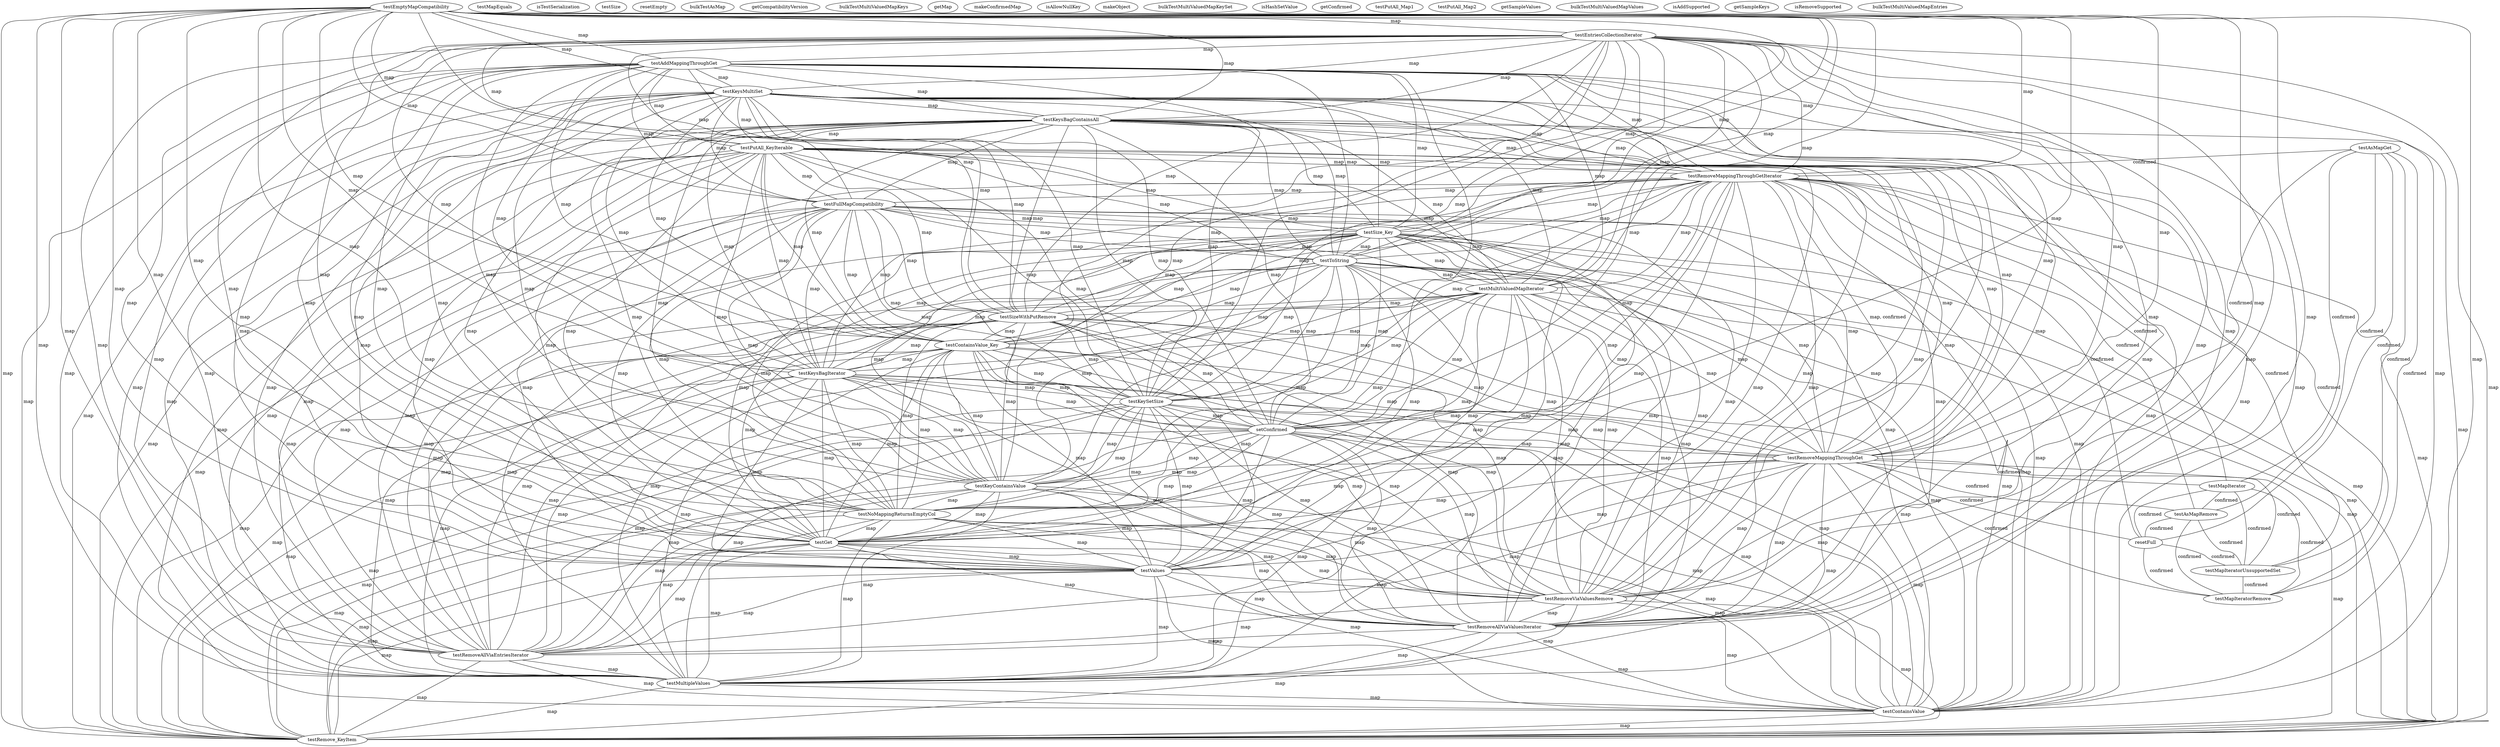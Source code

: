 digraph G {
testEmptyMapCompatibility;
testEntriesCollectionIterator;
testMapEquals;
isTestSerialization;
testAddMappingThroughGet;
testSize;
testKeysMultiSet;
testKeysBagContainsAll;
testPutAll_KeyIterable;
resetEmpty;
testAsMapGet;
bulkTestAsMap;
testRemoveMappingThroughGetIterator;
testFullMapCompatibility;
testSize_Key;
getCompatibilityVersion;
bulkTestMultiValuedMapKeys;
getMap;
testToString;
testMultiValuedMapIterator;
makeConfirmedMap;
testSizeWithPutRemove;
isAllowNullKey;
testContainsValue_Key;
makeObject;
testKeysBagIterator;
bulkTestMultiValuedMapKeySet;
isHashSetValue;
testKeySetSize;
setConfirmed;
testRemoveMappingThroughGet;
testKeyContainsValue;
testNoMappingReturnsEmptyCol;
testGet;
testMapIterator;
getConfirmed;
testPutAll_Map1;
testPutAll_Map2;
testAsMapRemove;
getSampleValues;
testValues;
testRemoveViaValuesRemove;
testRemoveAllViaValuesIterator;
resetFull;
testRemoveAllViaEntriesIterator;
testMapIteratorUnsupportedSet;
bulkTestMultiValuedMapValues;
isAddSupported;
testMultipleValues;
getSampleKeys;
testContainsValue;
isRemoveSupported;
testRemove_KeyItem;
bulkTestMultiValuedMapEntries;
testMapIteratorRemove;
testContainsValue_Key -> testRemoveViaValuesRemove [label=" map", dir=none];
testContainsValue_Key -> testRemoveAllViaValuesIterator [label=" map", dir=none];
testContainsValue_Key -> testRemoveAllViaEntriesIterator [label=" map", dir=none];
testContainsValue_Key -> testKeysBagIterator [label=" map", dir=none];
testContainsValue_Key -> testKeySetSize [label=" map", dir=none];
testContainsValue_Key -> setConfirmed [label=" map", dir=none];
testContainsValue_Key -> testRemoveMappingThroughGet [label=" map", dir=none];
testContainsValue_Key -> testKeyContainsValue [label=" map", dir=none];
testContainsValue_Key -> testMultipleValues [label=" map", dir=none];
testContainsValue_Key -> testContainsValue [label=" map", dir=none];
testContainsValue_Key -> testNoMappingReturnsEmptyCol [label=" map", dir=none];
testContainsValue_Key -> testGet [label=" map", dir=none];
testContainsValue_Key -> testRemove_KeyItem [label=" map", dir=none];
testContainsValue_Key -> testValues [label=" map", dir=none];
testEmptyMapCompatibility -> testContainsValue_Key [label=" map", dir=none];
testEmptyMapCompatibility -> testKeysBagIterator [label=" map", dir=none];
testEmptyMapCompatibility -> testKeySetSize [label=" map", dir=none];
testEmptyMapCompatibility -> testEntriesCollectionIterator [label=" map", dir=none];
testEmptyMapCompatibility -> setConfirmed [label=" map", dir=none];
testEmptyMapCompatibility -> testRemoveMappingThroughGet [label=" map", dir=none];
testEmptyMapCompatibility -> testKeyContainsValue [label=" map", dir=none];
testEmptyMapCompatibility -> testNoMappingReturnsEmptyCol [label=" map", dir=none];
testEmptyMapCompatibility -> testGet [label=" map", dir=none];
testEmptyMapCompatibility -> testAddMappingThroughGet [label=" map", dir=none];
testEmptyMapCompatibility -> testKeysMultiSet [label=" map", dir=none];
testEmptyMapCompatibility -> testKeysBagContainsAll [label=" map", dir=none];
testEmptyMapCompatibility -> testPutAll_KeyIterable [label=" map", dir=none];
testEmptyMapCompatibility -> testValues [label=" map", dir=none];
testEmptyMapCompatibility -> testRemoveMappingThroughGetIterator [label=" map", dir=none];
testEmptyMapCompatibility -> testFullMapCompatibility [label=" map", dir=none];
testEmptyMapCompatibility -> testRemoveViaValuesRemove [label=" map", dir=none];
testEmptyMapCompatibility -> testRemoveAllViaValuesIterator [label=" map", dir=none];
testEmptyMapCompatibility -> testRemoveAllViaEntriesIterator [label=" map", dir=none];
testEmptyMapCompatibility -> testSize_Key [label=" map", dir=none];
testEmptyMapCompatibility -> testMultipleValues [label=" map", dir=none];
testEmptyMapCompatibility -> testContainsValue [label=" map", dir=none];
testEmptyMapCompatibility -> testToString [label=" map", dir=none];
testEmptyMapCompatibility -> testMultiValuedMapIterator [label=" map", dir=none];
testEmptyMapCompatibility -> testRemove_KeyItem [label=" map", dir=none];
testEmptyMapCompatibility -> testSizeWithPutRemove [label=" map", dir=none];
testKeysBagIterator -> testRemoveViaValuesRemove [label=" map", dir=none];
testKeysBagIterator -> testRemoveAllViaValuesIterator [label=" map", dir=none];
testKeysBagIterator -> testRemoveAllViaEntriesIterator [label=" map", dir=none];
testKeysBagIterator -> testKeySetSize [label=" map", dir=none];
testKeysBagIterator -> setConfirmed [label=" map", dir=none];
testKeysBagIterator -> testRemoveMappingThroughGet [label=" map", dir=none];
testKeysBagIterator -> testKeyContainsValue [label=" map", dir=none];
testKeysBagIterator -> testMultipleValues [label=" map", dir=none];
testKeysBagIterator -> testContainsValue [label=" map", dir=none];
testKeysBagIterator -> testNoMappingReturnsEmptyCol [label=" map", dir=none];
testKeysBagIterator -> testGet [label=" map", dir=none];
testKeysBagIterator -> testRemove_KeyItem [label=" map", dir=none];
testKeysBagIterator -> testValues [label=" map", dir=none];
testKeySetSize -> testContainsValue [label=" map", dir=none];
testKeySetSize -> testNoMappingReturnsEmptyCol [label=" map", dir=none];
testKeySetSize -> testGet [label=" map", dir=none];
testKeySetSize -> testRemoveViaValuesRemove [label=" map", dir=none];
testKeySetSize -> testRemoveAllViaValuesIterator [label=" map", dir=none];
testKeySetSize -> testRemove_KeyItem [label=" map", dir=none];
testKeySetSize -> testRemoveAllViaEntriesIterator [label=" map", dir=none];
testKeySetSize -> setConfirmed [label=" map", dir=none];
testKeySetSize -> testRemoveMappingThroughGet [label=" map", dir=none];
testKeySetSize -> testKeyContainsValue [label=" map", dir=none];
testKeySetSize -> testValues [label=" map", dir=none];
testKeySetSize -> testMultipleValues [label=" map", dir=none];
testEntriesCollectionIterator -> testContainsValue_Key [label=" map", dir=none];
testEntriesCollectionIterator -> testKeysBagIterator [label=" map", dir=none];
testEntriesCollectionIterator -> testKeySetSize [label=" map", dir=none];
testEntriesCollectionIterator -> setConfirmed [label=" map", dir=none];
testEntriesCollectionIterator -> testRemoveMappingThroughGet [label=" map", dir=none];
testEntriesCollectionIterator -> testKeyContainsValue [label=" map", dir=none];
testEntriesCollectionIterator -> testNoMappingReturnsEmptyCol [label=" map", dir=none];
testEntriesCollectionIterator -> testGet [label=" map", dir=none];
testEntriesCollectionIterator -> testAddMappingThroughGet [label=" map", dir=none];
testEntriesCollectionIterator -> testKeysMultiSet [label=" map", dir=none];
testEntriesCollectionIterator -> testKeysBagContainsAll [label=" map", dir=none];
testEntriesCollectionIterator -> testPutAll_KeyIterable [label=" map", dir=none];
testEntriesCollectionIterator -> testValues [label=" map", dir=none];
testEntriesCollectionIterator -> testRemoveMappingThroughGetIterator [label=" map", dir=none];
testEntriesCollectionIterator -> testFullMapCompatibility [label=" map", dir=none];
testEntriesCollectionIterator -> testRemoveViaValuesRemove [label=" map", dir=none];
testEntriesCollectionIterator -> testRemoveAllViaValuesIterator [label=" map", dir=none];
testEntriesCollectionIterator -> testRemoveAllViaEntriesIterator [label=" map", dir=none];
testEntriesCollectionIterator -> testSize_Key [label=" map", dir=none];
testEntriesCollectionIterator -> testMultipleValues [label=" map", dir=none];
testEntriesCollectionIterator -> testContainsValue [label=" map", dir=none];
testEntriesCollectionIterator -> testToString [label=" map", dir=none];
testEntriesCollectionIterator -> testMultiValuedMapIterator [label=" map", dir=none];
testEntriesCollectionIterator -> testRemove_KeyItem [label=" map", dir=none];
testEntriesCollectionIterator -> testSizeWithPutRemove [label=" map", dir=none];
setConfirmed -> testContainsValue [label=" map", dir=none];
setConfirmed -> testNoMappingReturnsEmptyCol [label=" map", dir=none];
setConfirmed -> testGet [label=" map", dir=none];
setConfirmed -> testRemoveViaValuesRemove [label=" map", dir=none];
setConfirmed -> testRemoveAllViaValuesIterator [label=" map", dir=none];
setConfirmed -> testRemove_KeyItem [label=" map", dir=none];
setConfirmed -> testRemoveAllViaEntriesIterator [label=" map", dir=none];
setConfirmed -> testRemoveMappingThroughGet [label=" map", dir=none];
setConfirmed -> testKeyContainsValue [label=" map", dir=none];
setConfirmed -> testValues [label=" map", dir=none];
setConfirmed -> testMultipleValues [label=" map", dir=none];
testRemoveMappingThroughGet -> testRemoveViaValuesRemove [label=" map", dir=none];
testRemoveMappingThroughGet -> testRemoveAllViaValuesIterator [label=" map", dir=none];
testRemoveMappingThroughGet -> resetFull [label=" confirmed", dir=none];
testRemoveMappingThroughGet -> testRemoveAllViaEntriesIterator [label=" map", dir=none];
testRemoveMappingThroughGet -> testMapIteratorUnsupportedSet [label=" confirmed", dir=none];
testRemoveMappingThroughGet -> testKeyContainsValue [label=" map", dir=none];
testRemoveMappingThroughGet -> testMultipleValues [label=" map", dir=none];
testRemoveMappingThroughGet -> testContainsValue [label=" map", dir=none];
testRemoveMappingThroughGet -> testNoMappingReturnsEmptyCol [label=" map", dir=none];
testRemoveMappingThroughGet -> testGet [label=" map", dir=none];
testRemoveMappingThroughGet -> testMapIterator [label=" confirmed", dir=none];
testRemoveMappingThroughGet -> testRemove_KeyItem [label=" map", dir=none];
testRemoveMappingThroughGet -> testAsMapRemove [label=" confirmed", dir=none];
testRemoveMappingThroughGet -> testMapIteratorRemove [label=" confirmed", dir=none];
testRemoveMappingThroughGet -> testValues [label=" map", dir=none];
testKeyContainsValue -> testContainsValue [label=" map", dir=none];
testKeyContainsValue -> testNoMappingReturnsEmptyCol [label=" map", dir=none];
testKeyContainsValue -> testGet [label=" map", dir=none];
testKeyContainsValue -> testRemoveViaValuesRemove [label=" map", dir=none];
testKeyContainsValue -> testRemoveAllViaValuesIterator [label=" map", dir=none];
testKeyContainsValue -> testRemove_KeyItem [label=" map", dir=none];
testKeyContainsValue -> testRemoveAllViaEntriesIterator [label=" map", dir=none];
testKeyContainsValue -> testValues [label=" map", dir=none];
testKeyContainsValue -> testMultipleValues [label=" map", dir=none];
testNoMappingReturnsEmptyCol -> testContainsValue [label=" map", dir=none];
testNoMappingReturnsEmptyCol -> testGet [label=" map", dir=none];
testNoMappingReturnsEmptyCol -> testRemoveViaValuesRemove [label=" map", dir=none];
testNoMappingReturnsEmptyCol -> testRemoveAllViaValuesIterator [label=" map", dir=none];
testNoMappingReturnsEmptyCol -> testRemove_KeyItem [label=" map", dir=none];
testNoMappingReturnsEmptyCol -> testRemoveAllViaEntriesIterator [label=" map", dir=none];
testNoMappingReturnsEmptyCol -> testValues [label=" map", dir=none];
testNoMappingReturnsEmptyCol -> testMultipleValues [label=" map", dir=none];
testGet -> testContainsValue [label=" map", dir=none];
testGet -> testRemoveViaValuesRemove [label=" map", dir=none];
testGet -> testRemoveAllViaValuesIterator [label=" map", dir=none];
testGet -> testRemove_KeyItem [label=" map", dir=none];
testGet -> testRemoveAllViaEntriesIterator [label=" map", dir=none];
testGet -> testValues [label=" map", dir=none];
testGet -> testMultipleValues [label=" map", dir=none];
testMapIterator -> resetFull [label=" confirmed", dir=none];
testMapIterator -> testAsMapRemove [label=" confirmed", dir=none];
testMapIterator -> testMapIteratorUnsupportedSet [label=" confirmed", dir=none];
testMapIterator -> testMapIteratorRemove [label=" confirmed", dir=none];
testAddMappingThroughGet -> testContainsValue_Key [label=" map", dir=none];
testAddMappingThroughGet -> testRemoveMappingThroughGetIterator [label=" map", dir=none];
testAddMappingThroughGet -> testFullMapCompatibility [label=" map", dir=none];
testAddMappingThroughGet -> testRemoveViaValuesRemove [label=" map", dir=none];
testAddMappingThroughGet -> testRemoveAllViaValuesIterator [label=" map", dir=none];
testAddMappingThroughGet -> testRemoveAllViaEntriesIterator [label=" map", dir=none];
testAddMappingThroughGet -> testKeysBagIterator [label=" map", dir=none];
testAddMappingThroughGet -> testSize_Key [label=" map", dir=none];
testAddMappingThroughGet -> testKeySetSize [label=" map", dir=none];
testAddMappingThroughGet -> setConfirmed [label=" map", dir=none];
testAddMappingThroughGet -> testRemoveMappingThroughGet [label=" map", dir=none];
testAddMappingThroughGet -> testKeyContainsValue [label=" map", dir=none];
testAddMappingThroughGet -> testMultipleValues [label=" map", dir=none];
testAddMappingThroughGet -> testContainsValue [label=" map", dir=none];
testAddMappingThroughGet -> testNoMappingReturnsEmptyCol [label=" map", dir=none];
testAddMappingThroughGet -> testGet [label=" map", dir=none];
testAddMappingThroughGet -> testToString [label=" map", dir=none];
testAddMappingThroughGet -> testMultiValuedMapIterator [label=" map", dir=none];
testAddMappingThroughGet -> testRemove_KeyItem [label=" map", dir=none];
testAddMappingThroughGet -> testSizeWithPutRemove [label=" map", dir=none];
testAddMappingThroughGet -> testKeysMultiSet [label=" map", dir=none];
testAddMappingThroughGet -> testKeysBagContainsAll [label=" map", dir=none];
testAddMappingThroughGet -> testPutAll_KeyIterable [label=" map", dir=none];
testAddMappingThroughGet -> testValues [label=" map", dir=none];
testKeysMultiSet -> testContainsValue_Key [label=" map", dir=none];
testKeysMultiSet -> testRemoveMappingThroughGetIterator [label=" map", dir=none];
testKeysMultiSet -> testFullMapCompatibility [label=" map", dir=none];
testKeysMultiSet -> testRemoveViaValuesRemove [label=" map", dir=none];
testKeysMultiSet -> testRemoveAllViaValuesIterator [label=" map", dir=none];
testKeysMultiSet -> testRemoveAllViaEntriesIterator [label=" map", dir=none];
testKeysMultiSet -> testKeysBagIterator [label=" map", dir=none];
testKeysMultiSet -> testSize_Key [label=" map", dir=none];
testKeysMultiSet -> testKeySetSize [label=" map", dir=none];
testKeysMultiSet -> setConfirmed [label=" map", dir=none];
testKeysMultiSet -> testRemoveMappingThroughGet [label=" map", dir=none];
testKeysMultiSet -> testKeyContainsValue [label=" map", dir=none];
testKeysMultiSet -> testMultipleValues [label=" map", dir=none];
testKeysMultiSet -> testContainsValue [label=" map", dir=none];
testKeysMultiSet -> testNoMappingReturnsEmptyCol [label=" map", dir=none];
testKeysMultiSet -> testGet [label=" map", dir=none];
testKeysMultiSet -> testToString [label=" map", dir=none];
testKeysMultiSet -> testMultiValuedMapIterator [label=" map", dir=none];
testKeysMultiSet -> testRemove_KeyItem [label=" map", dir=none];
testKeysMultiSet -> testSizeWithPutRemove [label=" map", dir=none];
testKeysMultiSet -> testKeysBagContainsAll [label=" map", dir=none];
testKeysMultiSet -> testPutAll_KeyIterable [label=" map", dir=none];
testKeysMultiSet -> testValues [label=" map", dir=none];
testKeysBagContainsAll -> testContainsValue_Key [label=" map", dir=none];
testKeysBagContainsAll -> testRemoveMappingThroughGetIterator [label=" map", dir=none];
testKeysBagContainsAll -> testFullMapCompatibility [label=" map", dir=none];
testKeysBagContainsAll -> testRemoveViaValuesRemove [label=" map", dir=none];
testKeysBagContainsAll -> testRemoveAllViaValuesIterator [label=" map", dir=none];
testKeysBagContainsAll -> testRemoveAllViaEntriesIterator [label=" map", dir=none];
testKeysBagContainsAll -> testKeysBagIterator [label=" map", dir=none];
testKeysBagContainsAll -> testSize_Key [label=" map", dir=none];
testKeysBagContainsAll -> testKeySetSize [label=" map", dir=none];
testKeysBagContainsAll -> setConfirmed [label=" map", dir=none];
testKeysBagContainsAll -> testRemoveMappingThroughGet [label=" map", dir=none];
testKeysBagContainsAll -> testKeyContainsValue [label=" map", dir=none];
testKeysBagContainsAll -> testMultipleValues [label=" map", dir=none];
testKeysBagContainsAll -> testContainsValue [label=" map", dir=none];
testKeysBagContainsAll -> testNoMappingReturnsEmptyCol [label=" map", dir=none];
testKeysBagContainsAll -> testGet [label=" map", dir=none];
testKeysBagContainsAll -> testToString [label=" map", dir=none];
testKeysBagContainsAll -> testMultiValuedMapIterator [label=" map", dir=none];
testKeysBagContainsAll -> testRemove_KeyItem [label=" map", dir=none];
testKeysBagContainsAll -> testSizeWithPutRemove [label=" map", dir=none];
testKeysBagContainsAll -> testPutAll_KeyIterable [label=" map", dir=none];
testKeysBagContainsAll -> testValues [label=" map", dir=none];
testPutAll_KeyIterable -> testContainsValue_Key [label=" map", dir=none];
testPutAll_KeyIterable -> testRemoveMappingThroughGetIterator [label=" map", dir=none];
testPutAll_KeyIterable -> testFullMapCompatibility [label=" map", dir=none];
testPutAll_KeyIterable -> testRemoveViaValuesRemove [label=" map", dir=none];
testPutAll_KeyIterable -> testRemoveAllViaValuesIterator [label=" map", dir=none];
testPutAll_KeyIterable -> testRemoveAllViaEntriesIterator [label=" map", dir=none];
testPutAll_KeyIterable -> testKeysBagIterator [label=" map", dir=none];
testPutAll_KeyIterable -> testSize_Key [label=" map", dir=none];
testPutAll_KeyIterable -> testKeySetSize [label=" map", dir=none];
testPutAll_KeyIterable -> setConfirmed [label=" map", dir=none];
testPutAll_KeyIterable -> testRemoveMappingThroughGet [label=" map", dir=none];
testPutAll_KeyIterable -> testKeyContainsValue [label=" map", dir=none];
testPutAll_KeyIterable -> testMultipleValues [label=" map", dir=none];
testPutAll_KeyIterable -> testContainsValue [label=" map", dir=none];
testPutAll_KeyIterable -> testNoMappingReturnsEmptyCol [label=" map", dir=none];
testPutAll_KeyIterable -> testGet [label=" map", dir=none];
testPutAll_KeyIterable -> testToString [label=" map", dir=none];
testPutAll_KeyIterable -> testMultiValuedMapIterator [label=" map", dir=none];
testPutAll_KeyIterable -> testRemove_KeyItem [label=" map", dir=none];
testPutAll_KeyIterable -> testSizeWithPutRemove [label=" map", dir=none];
testPutAll_KeyIterable -> testValues [label=" map", dir=none];
testAsMapRemove -> resetFull [label=" confirmed", dir=none];
testAsMapRemove -> testMapIteratorUnsupportedSet [label=" confirmed", dir=none];
testAsMapRemove -> testMapIteratorRemove [label=" confirmed", dir=none];
testAsMapGet -> testRemoveMappingThroughGetIterator [label=" confirmed", dir=none];
testAsMapGet -> testMapIterator [label=" confirmed", dir=none];
testAsMapGet -> resetFull [label=" confirmed", dir=none];
testAsMapGet -> testAsMapRemove [label=" confirmed", dir=none];
testAsMapGet -> testMapIteratorUnsupportedSet [label=" confirmed", dir=none];
testAsMapGet -> testRemoveMappingThroughGet [label=" confirmed", dir=none];
testAsMapGet -> testMapIteratorRemove [label=" confirmed", dir=none];
testValues -> testContainsValue [label=" map", dir=none];
testValues -> testRemoveViaValuesRemove [label=" map", dir=none];
testValues -> testRemoveAllViaValuesIterator [label=" map", dir=none];
testValues -> testRemove_KeyItem [label=" map", dir=none];
testValues -> testRemoveAllViaEntriesIterator [label=" map", dir=none];
testValues -> testMultipleValues [label=" map", dir=none];
testRemoveMappingThroughGetIterator -> testContainsValue_Key [label=" map", dir=none];
testRemoveMappingThroughGetIterator -> testKeysBagIterator [label=" map", dir=none];
testRemoveMappingThroughGetIterator -> testKeySetSize [label=" map", dir=none];
testRemoveMappingThroughGetIterator -> setConfirmed [label=" map", dir=none];
testRemoveMappingThroughGetIterator -> testRemoveMappingThroughGet [label=" map, confirmed", dir=none];
testRemoveMappingThroughGetIterator -> testKeyContainsValue [label=" map", dir=none];
testRemoveMappingThroughGetIterator -> testNoMappingReturnsEmptyCol [label=" map", dir=none];
testRemoveMappingThroughGetIterator -> testGet [label=" map", dir=none];
testRemoveMappingThroughGetIterator -> testMapIterator [label=" confirmed", dir=none];
testRemoveMappingThroughGetIterator -> testAsMapRemove [label=" confirmed", dir=none];
testRemoveMappingThroughGetIterator -> testValues [label=" map", dir=none];
testRemoveMappingThroughGetIterator -> testFullMapCompatibility [label=" map", dir=none];
testRemoveMappingThroughGetIterator -> testRemoveViaValuesRemove [label=" map", dir=none];
testRemoveMappingThroughGetIterator -> testRemoveAllViaValuesIterator [label=" map", dir=none];
testRemoveMappingThroughGetIterator -> resetFull [label=" confirmed", dir=none];
testRemoveMappingThroughGetIterator -> testRemoveAllViaEntriesIterator [label=" map", dir=none];
testRemoveMappingThroughGetIterator -> testSize_Key [label=" map", dir=none];
testRemoveMappingThroughGetIterator -> testMapIteratorUnsupportedSet [label=" confirmed", dir=none];
testRemoveMappingThroughGetIterator -> testMultipleValues [label=" map", dir=none];
testRemoveMappingThroughGetIterator -> testContainsValue [label=" map", dir=none];
testRemoveMappingThroughGetIterator -> testToString [label=" map", dir=none];
testRemoveMappingThroughGetIterator -> testMultiValuedMapIterator [label=" map", dir=none];
testRemoveMappingThroughGetIterator -> testRemove_KeyItem [label=" map", dir=none];
testRemoveMappingThroughGetIterator -> testSizeWithPutRemove [label=" map", dir=none];
testRemoveMappingThroughGetIterator -> testMapIteratorRemove [label=" confirmed", dir=none];
testFullMapCompatibility -> testContainsValue_Key [label=" map", dir=none];
testFullMapCompatibility -> testRemoveViaValuesRemove [label=" map", dir=none];
testFullMapCompatibility -> testRemoveAllViaValuesIterator [label=" map", dir=none];
testFullMapCompatibility -> testRemoveAllViaEntriesIterator [label=" map", dir=none];
testFullMapCompatibility -> testKeysBagIterator [label=" map", dir=none];
testFullMapCompatibility -> testSize_Key [label=" map", dir=none];
testFullMapCompatibility -> testKeySetSize [label=" map", dir=none];
testFullMapCompatibility -> setConfirmed [label=" map", dir=none];
testFullMapCompatibility -> testRemoveMappingThroughGet [label=" map", dir=none];
testFullMapCompatibility -> testKeyContainsValue [label=" map", dir=none];
testFullMapCompatibility -> testMultipleValues [label=" map", dir=none];
testFullMapCompatibility -> testContainsValue [label=" map", dir=none];
testFullMapCompatibility -> testNoMappingReturnsEmptyCol [label=" map", dir=none];
testFullMapCompatibility -> testGet [label=" map", dir=none];
testFullMapCompatibility -> testToString [label=" map", dir=none];
testFullMapCompatibility -> testMultiValuedMapIterator [label=" map", dir=none];
testFullMapCompatibility -> testRemove_KeyItem [label=" map", dir=none];
testFullMapCompatibility -> testSizeWithPutRemove [label=" map", dir=none];
testFullMapCompatibility -> testValues [label=" map", dir=none];
testRemoveViaValuesRemove -> testContainsValue [label=" map", dir=none];
testRemoveViaValuesRemove -> testRemoveAllViaValuesIterator [label=" map", dir=none];
testRemoveViaValuesRemove -> testRemove_KeyItem [label=" map", dir=none];
testRemoveViaValuesRemove -> testRemoveAllViaEntriesIterator [label=" map", dir=none];
testRemoveViaValuesRemove -> testMultipleValues [label=" map", dir=none];
testRemoveAllViaValuesIterator -> testContainsValue [label=" map", dir=none];
testRemoveAllViaValuesIterator -> testRemove_KeyItem [label=" map", dir=none];
testRemoveAllViaValuesIterator -> testRemoveAllViaEntriesIterator [label=" map", dir=none];
testRemoveAllViaValuesIterator -> testMultipleValues [label=" map", dir=none];
resetFull -> testMapIteratorUnsupportedSet [label=" confirmed", dir=none];
resetFull -> testMapIteratorRemove [label=" confirmed", dir=none];
testRemoveAllViaEntriesIterator -> testContainsValue [label=" map", dir=none];
testRemoveAllViaEntriesIterator -> testRemove_KeyItem [label=" map", dir=none];
testRemoveAllViaEntriesIterator -> testMultipleValues [label=" map", dir=none];
testSize_Key -> testContainsValue_Key [label=" map", dir=none];
testSize_Key -> testRemoveViaValuesRemove [label=" map", dir=none];
testSize_Key -> testRemoveAllViaValuesIterator [label=" map", dir=none];
testSize_Key -> testRemoveAllViaEntriesIterator [label=" map", dir=none];
testSize_Key -> testKeysBagIterator [label=" map", dir=none];
testSize_Key -> testKeySetSize [label=" map", dir=none];
testSize_Key -> setConfirmed [label=" map", dir=none];
testSize_Key -> testRemoveMappingThroughGet [label=" map", dir=none];
testSize_Key -> testKeyContainsValue [label=" map", dir=none];
testSize_Key -> testMultipleValues [label=" map", dir=none];
testSize_Key -> testContainsValue [label=" map", dir=none];
testSize_Key -> testNoMappingReturnsEmptyCol [label=" map", dir=none];
testSize_Key -> testGet [label=" map", dir=none];
testSize_Key -> testToString [label=" map", dir=none];
testSize_Key -> testMultiValuedMapIterator [label=" map", dir=none];
testSize_Key -> testRemove_KeyItem [label=" map", dir=none];
testSize_Key -> testSizeWithPutRemove [label=" map", dir=none];
testSize_Key -> testValues [label=" map", dir=none];
testMapIteratorUnsupportedSet -> testMapIteratorRemove [label=" confirmed", dir=none];
testMultipleValues -> testContainsValue [label=" map", dir=none];
testMultipleValues -> testRemove_KeyItem [label=" map", dir=none];
testContainsValue -> testRemove_KeyItem [label=" map", dir=none];
testToString -> testContainsValue_Key [label=" map", dir=none];
testToString -> testRemoveViaValuesRemove [label=" map", dir=none];
testToString -> testRemoveAllViaValuesIterator [label=" map", dir=none];
testToString -> testRemoveAllViaEntriesIterator [label=" map", dir=none];
testToString -> testKeysBagIterator [label=" map", dir=none];
testToString -> testKeySetSize [label=" map", dir=none];
testToString -> setConfirmed [label=" map", dir=none];
testToString -> testRemoveMappingThroughGet [label=" map", dir=none];
testToString -> testKeyContainsValue [label=" map", dir=none];
testToString -> testMultipleValues [label=" map", dir=none];
testToString -> testContainsValue [label=" map", dir=none];
testToString -> testNoMappingReturnsEmptyCol [label=" map", dir=none];
testToString -> testGet [label=" map", dir=none];
testToString -> testMultiValuedMapIterator [label=" map", dir=none];
testToString -> testRemove_KeyItem [label=" map", dir=none];
testToString -> testSizeWithPutRemove [label=" map", dir=none];
testToString -> testValues [label=" map", dir=none];
testMultiValuedMapIterator -> testContainsValue_Key [label=" map", dir=none];
testMultiValuedMapIterator -> testRemoveViaValuesRemove [label=" map", dir=none];
testMultiValuedMapIterator -> testRemoveAllViaValuesIterator [label=" map", dir=none];
testMultiValuedMapIterator -> testRemoveAllViaEntriesIterator [label=" map", dir=none];
testMultiValuedMapIterator -> testKeysBagIterator [label=" map", dir=none];
testMultiValuedMapIterator -> testKeySetSize [label=" map", dir=none];
testMultiValuedMapIterator -> setConfirmed [label=" map", dir=none];
testMultiValuedMapIterator -> testRemoveMappingThroughGet [label=" map", dir=none];
testMultiValuedMapIterator -> testKeyContainsValue [label=" map", dir=none];
testMultiValuedMapIterator -> testMultipleValues [label=" map", dir=none];
testMultiValuedMapIterator -> testContainsValue [label=" map", dir=none];
testMultiValuedMapIterator -> testNoMappingReturnsEmptyCol [label=" map", dir=none];
testMultiValuedMapIterator -> testGet [label=" map", dir=none];
testMultiValuedMapIterator -> testRemove_KeyItem [label=" map", dir=none];
testMultiValuedMapIterator -> testSizeWithPutRemove [label=" map", dir=none];
testMultiValuedMapIterator -> testValues [label=" map", dir=none];
testSizeWithPutRemove -> testContainsValue_Key [label=" map", dir=none];
testSizeWithPutRemove -> testRemoveViaValuesRemove [label=" map", dir=none];
testSizeWithPutRemove -> testRemoveAllViaValuesIterator [label=" map", dir=none];
testSizeWithPutRemove -> testRemoveAllViaEntriesIterator [label=" map", dir=none];
testSizeWithPutRemove -> testKeysBagIterator [label=" map", dir=none];
testSizeWithPutRemove -> testKeySetSize [label=" map", dir=none];
testSizeWithPutRemove -> setConfirmed [label=" map", dir=none];
testSizeWithPutRemove -> testRemoveMappingThroughGet [label=" map", dir=none];
testSizeWithPutRemove -> testKeyContainsValue [label=" map", dir=none];
testSizeWithPutRemove -> testMultipleValues [label=" map", dir=none];
testSizeWithPutRemove -> testContainsValue [label=" map", dir=none];
testSizeWithPutRemove -> testNoMappingReturnsEmptyCol [label=" map", dir=none];
testSizeWithPutRemove -> testGet [label=" map", dir=none];
testSizeWithPutRemove -> testRemove_KeyItem [label=" map", dir=none];
testSizeWithPutRemove -> testValues [label=" map", dir=none];
}